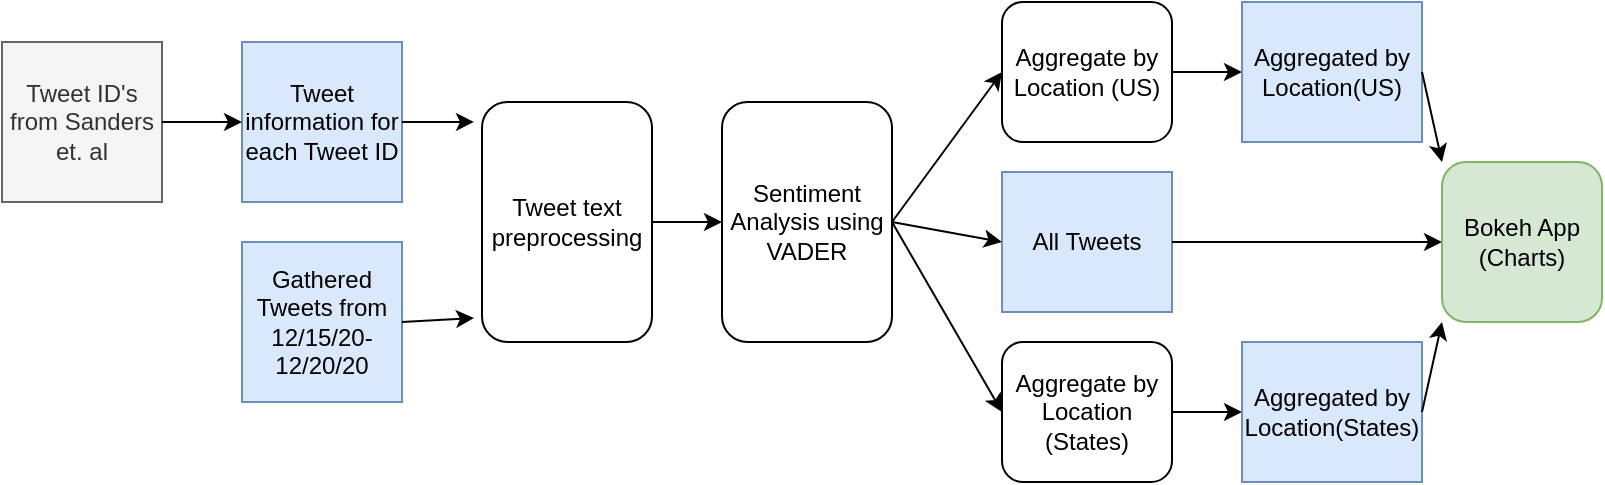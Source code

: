 <mxfile version="14.1.1" type="github">
  <diagram id="wwcyhMXIk8Zx7VRp_0WH" name="Page-1">
    <mxGraphModel dx="458" dy="747" grid="1" gridSize="10" guides="1" tooltips="1" connect="1" arrows="1" fold="1" page="1" pageScale="1" pageWidth="850" pageHeight="1100" math="0" shadow="0">
      <root>
        <mxCell id="0" />
        <mxCell id="1" parent="0" />
        <mxCell id="5x6gyJWDE00IggX-Mu3e-1" value="Tweet ID&#39;s from Sanders et. al" style="rounded=0;whiteSpace=wrap;html=1;fillColor=#f5f5f5;strokeColor=#666666;fontColor=#333333;" vertex="1" parent="1">
          <mxGeometry x="40" y="160" width="80" height="80" as="geometry" />
        </mxCell>
        <mxCell id="5x6gyJWDE00IggX-Mu3e-2" value="Tweet information for each Tweet ID" style="rounded=0;whiteSpace=wrap;html=1;fillColor=#dae8fc;strokeColor=#6c8ebf;" vertex="1" parent="1">
          <mxGeometry x="160" y="160" width="80" height="80" as="geometry" />
        </mxCell>
        <mxCell id="5x6gyJWDE00IggX-Mu3e-3" value="" style="endArrow=classic;html=1;exitX=1;exitY=0.5;exitDx=0;exitDy=0;entryX=0;entryY=0.5;entryDx=0;entryDy=0;" edge="1" parent="1" source="5x6gyJWDE00IggX-Mu3e-1" target="5x6gyJWDE00IggX-Mu3e-2">
          <mxGeometry width="50" height="50" relative="1" as="geometry">
            <mxPoint x="210" y="390" as="sourcePoint" />
            <mxPoint x="260" y="340" as="targetPoint" />
            <Array as="points" />
          </mxGeometry>
        </mxCell>
        <mxCell id="5x6gyJWDE00IggX-Mu3e-4" value="Gathered Tweets from 12/15/20-12/20/20" style="rounded=0;whiteSpace=wrap;html=1;fillColor=#dae8fc;strokeColor=#6c8ebf;" vertex="1" parent="1">
          <mxGeometry x="160" y="260" width="80" height="80" as="geometry" />
        </mxCell>
        <mxCell id="5x6gyJWDE00IggX-Mu3e-5" value="" style="endArrow=classic;html=1;exitX=1;exitY=0.5;exitDx=0;exitDy=0;entryX=-0.047;entryY=0.083;entryDx=0;entryDy=0;entryPerimeter=0;" edge="1" parent="1" source="5x6gyJWDE00IggX-Mu3e-2" target="5x6gyJWDE00IggX-Mu3e-7">
          <mxGeometry width="50" height="50" relative="1" as="geometry">
            <mxPoint x="280" y="199.5" as="sourcePoint" />
            <mxPoint x="320" y="199" as="targetPoint" />
            <Array as="points" />
          </mxGeometry>
        </mxCell>
        <mxCell id="5x6gyJWDE00IggX-Mu3e-6" value="" style="endArrow=classic;html=1;entryX=-0.047;entryY=0.9;entryDx=0;entryDy=0;entryPerimeter=0;exitX=1;exitY=0.5;exitDx=0;exitDy=0;" edge="1" parent="1" source="5x6gyJWDE00IggX-Mu3e-4" target="5x6gyJWDE00IggX-Mu3e-7">
          <mxGeometry width="50" height="50" relative="1" as="geometry">
            <mxPoint x="240" y="298" as="sourcePoint" />
            <mxPoint x="320" y="299" as="targetPoint" />
            <Array as="points" />
          </mxGeometry>
        </mxCell>
        <mxCell id="5x6gyJWDE00IggX-Mu3e-7" value="Tweet text preprocessing" style="rounded=1;whiteSpace=wrap;html=1;" vertex="1" parent="1">
          <mxGeometry x="280" y="190" width="85" height="120" as="geometry" />
        </mxCell>
        <mxCell id="5x6gyJWDE00IggX-Mu3e-8" value="Aggregate by Location (US)" style="rounded=1;whiteSpace=wrap;html=1;" vertex="1" parent="1">
          <mxGeometry x="540" y="140" width="85" height="70" as="geometry" />
        </mxCell>
        <mxCell id="5x6gyJWDE00IggX-Mu3e-9" value="" style="endArrow=classic;html=1;exitX=1;exitY=0.5;exitDx=0;exitDy=0;entryX=0;entryY=0.5;entryDx=0;entryDy=0;" edge="1" parent="1" source="5x6gyJWDE00IggX-Mu3e-7" target="5x6gyJWDE00IggX-Mu3e-10">
          <mxGeometry width="50" height="50" relative="1" as="geometry">
            <mxPoint x="405" y="249.54" as="sourcePoint" />
            <mxPoint x="445" y="249.5" as="targetPoint" />
            <Array as="points" />
          </mxGeometry>
        </mxCell>
        <mxCell id="5x6gyJWDE00IggX-Mu3e-10" value="Sentiment Analysis using VADER" style="rounded=1;whiteSpace=wrap;html=1;" vertex="1" parent="1">
          <mxGeometry x="400" y="190" width="85" height="120" as="geometry" />
        </mxCell>
        <mxCell id="5x6gyJWDE00IggX-Mu3e-11" value="All Tweets" style="rounded=0;whiteSpace=wrap;html=1;fillColor=#dae8fc;strokeColor=#6c8ebf;" vertex="1" parent="1">
          <mxGeometry x="540" y="225" width="85" height="70" as="geometry" />
        </mxCell>
        <mxCell id="5x6gyJWDE00IggX-Mu3e-12" value="Aggregate by Location (States)" style="rounded=1;whiteSpace=wrap;html=1;" vertex="1" parent="1">
          <mxGeometry x="540" y="310" width="85" height="70" as="geometry" />
        </mxCell>
        <mxCell id="5x6gyJWDE00IggX-Mu3e-14" value="" style="endArrow=classic;html=1;entryX=0;entryY=0.5;entryDx=0;entryDy=0;exitX=1;exitY=0.5;exitDx=0;exitDy=0;" edge="1" parent="1" source="5x6gyJWDE00IggX-Mu3e-10" target="5x6gyJWDE00IggX-Mu3e-8">
          <mxGeometry width="50" height="50" relative="1" as="geometry">
            <mxPoint x="565" y="230" as="sourcePoint" />
            <mxPoint x="585" y="180" as="targetPoint" />
            <Array as="points" />
          </mxGeometry>
        </mxCell>
        <mxCell id="5x6gyJWDE00IggX-Mu3e-15" value="" style="endArrow=classic;html=1;exitX=1;exitY=0.5;exitDx=0;exitDy=0;entryX=0;entryY=0.5;entryDx=0;entryDy=0;" edge="1" parent="1" source="5x6gyJWDE00IggX-Mu3e-10" target="5x6gyJWDE00IggX-Mu3e-12">
          <mxGeometry width="50" height="50" relative="1" as="geometry">
            <mxPoint x="565" y="260" as="sourcePoint" />
            <mxPoint x="590" y="325" as="targetPoint" />
            <Array as="points" />
          </mxGeometry>
        </mxCell>
        <mxCell id="5x6gyJWDE00IggX-Mu3e-17" value="" style="endArrow=classic;html=1;exitX=1;exitY=0.5;exitDx=0;exitDy=0;entryX=0;entryY=0.5;entryDx=0;entryDy=0;" edge="1" parent="1" source="5x6gyJWDE00IggX-Mu3e-10" target="5x6gyJWDE00IggX-Mu3e-11">
          <mxGeometry width="50" height="50" relative="1" as="geometry">
            <mxPoint x="590" y="390" as="sourcePoint" />
            <mxPoint x="640" y="340" as="targetPoint" />
          </mxGeometry>
        </mxCell>
        <mxCell id="5x6gyJWDE00IggX-Mu3e-18" value="" style="endArrow=classic;html=1;exitX=1;exitY=0.5;exitDx=0;exitDy=0;entryX=0;entryY=0.5;entryDx=0;entryDy=0;" edge="1" parent="1" source="5x6gyJWDE00IggX-Mu3e-8" target="5x6gyJWDE00IggX-Mu3e-26">
          <mxGeometry width="50" height="50" relative="1" as="geometry">
            <mxPoint x="625" y="160" as="sourcePoint" />
            <mxPoint x="690" y="175" as="targetPoint" />
          </mxGeometry>
        </mxCell>
        <mxCell id="5x6gyJWDE00IggX-Mu3e-23" style="edgeStyle=orthogonalEdgeStyle;rounded=0;orthogonalLoop=1;jettySize=auto;html=1;exitX=0.5;exitY=1;exitDx=0;exitDy=0;" edge="1" parent="1" source="5x6gyJWDE00IggX-Mu3e-7" target="5x6gyJWDE00IggX-Mu3e-7">
          <mxGeometry relative="1" as="geometry" />
        </mxCell>
        <mxCell id="5x6gyJWDE00IggX-Mu3e-24" value="" style="endArrow=classic;html=1;exitX=1;exitY=0.5;exitDx=0;exitDy=0;entryX=0;entryY=0.5;entryDx=0;entryDy=0;" edge="1" parent="1" source="5x6gyJWDE00IggX-Mu3e-11" target="5x6gyJWDE00IggX-Mu3e-28">
          <mxGeometry width="50" height="50" relative="1" as="geometry">
            <mxPoint x="625" y="259.5" as="sourcePoint" />
            <mxPoint x="690" y="259.5" as="targetPoint" />
          </mxGeometry>
        </mxCell>
        <mxCell id="5x6gyJWDE00IggX-Mu3e-25" value="" style="endArrow=classic;html=1;exitX=1;exitY=0.5;exitDx=0;exitDy=0;entryX=0;entryY=0.5;entryDx=0;entryDy=0;" edge="1" parent="1" source="5x6gyJWDE00IggX-Mu3e-12" target="5x6gyJWDE00IggX-Mu3e-27">
          <mxGeometry width="50" height="50" relative="1" as="geometry">
            <mxPoint x="620" y="345" as="sourcePoint" />
            <mxPoint x="685" y="344.5" as="targetPoint" />
          </mxGeometry>
        </mxCell>
        <mxCell id="5x6gyJWDE00IggX-Mu3e-26" value="Aggregated by Location(US)" style="rounded=0;whiteSpace=wrap;html=1;fillColor=#dae8fc;strokeColor=#6c8ebf;" vertex="1" parent="1">
          <mxGeometry x="660" y="140" width="90" height="70" as="geometry" />
        </mxCell>
        <mxCell id="5x6gyJWDE00IggX-Mu3e-27" value="Aggregated by Location(States)" style="rounded=0;whiteSpace=wrap;html=1;fillColor=#dae8fc;strokeColor=#6c8ebf;" vertex="1" parent="1">
          <mxGeometry x="660" y="310" width="90" height="70" as="geometry" />
        </mxCell>
        <mxCell id="5x6gyJWDE00IggX-Mu3e-28" value="Bokeh App (Charts)" style="whiteSpace=wrap;html=1;aspect=fixed;rounded=1;fillColor=#d5e8d4;strokeColor=#82b366;" vertex="1" parent="1">
          <mxGeometry x="760" y="220" width="80" height="80" as="geometry" />
        </mxCell>
        <mxCell id="5x6gyJWDE00IggX-Mu3e-30" value="" style="endArrow=classic;html=1;exitX=1;exitY=0.5;exitDx=0;exitDy=0;entryX=0;entryY=0;entryDx=0;entryDy=0;" edge="1" parent="1" source="5x6gyJWDE00IggX-Mu3e-26" target="5x6gyJWDE00IggX-Mu3e-28">
          <mxGeometry width="50" height="50" relative="1" as="geometry">
            <mxPoint x="750" y="170" as="sourcePoint" />
            <mxPoint x="885" y="170" as="targetPoint" />
          </mxGeometry>
        </mxCell>
        <mxCell id="5x6gyJWDE00IggX-Mu3e-31" value="" style="endArrow=classic;html=1;exitX=1;exitY=0.5;exitDx=0;exitDy=0;entryX=0;entryY=1;entryDx=0;entryDy=0;" edge="1" parent="1" source="5x6gyJWDE00IggX-Mu3e-27" target="5x6gyJWDE00IggX-Mu3e-28">
          <mxGeometry width="50" height="50" relative="1" as="geometry">
            <mxPoint x="670" y="450" as="sourcePoint" />
            <mxPoint x="805" y="450" as="targetPoint" />
          </mxGeometry>
        </mxCell>
      </root>
    </mxGraphModel>
  </diagram>
</mxfile>
